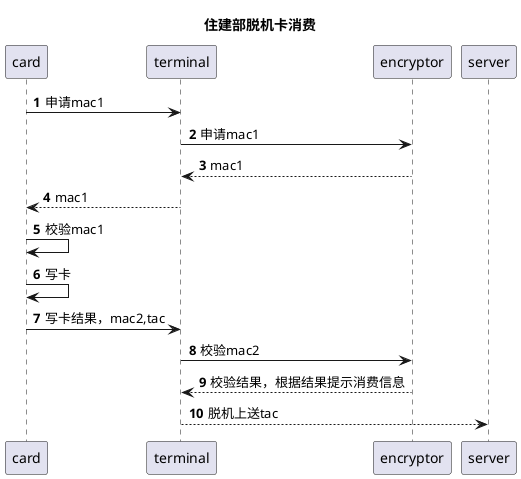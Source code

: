 @startuml
title:住建部脱机卡消费
autonumber
card->terminal:申请mac1
terminal->encryptor:申请mac1
encryptor-->terminal:mac1
terminal-->card:mac1
card->card:校验mac1
card->card:写卡
card->terminal:写卡结果，mac2,tac
terminal->encryptor:校验mac2
encryptor-->terminal:校验结果，根据结果提示消费信息
terminal-->server:脱机上送tac
@enduml